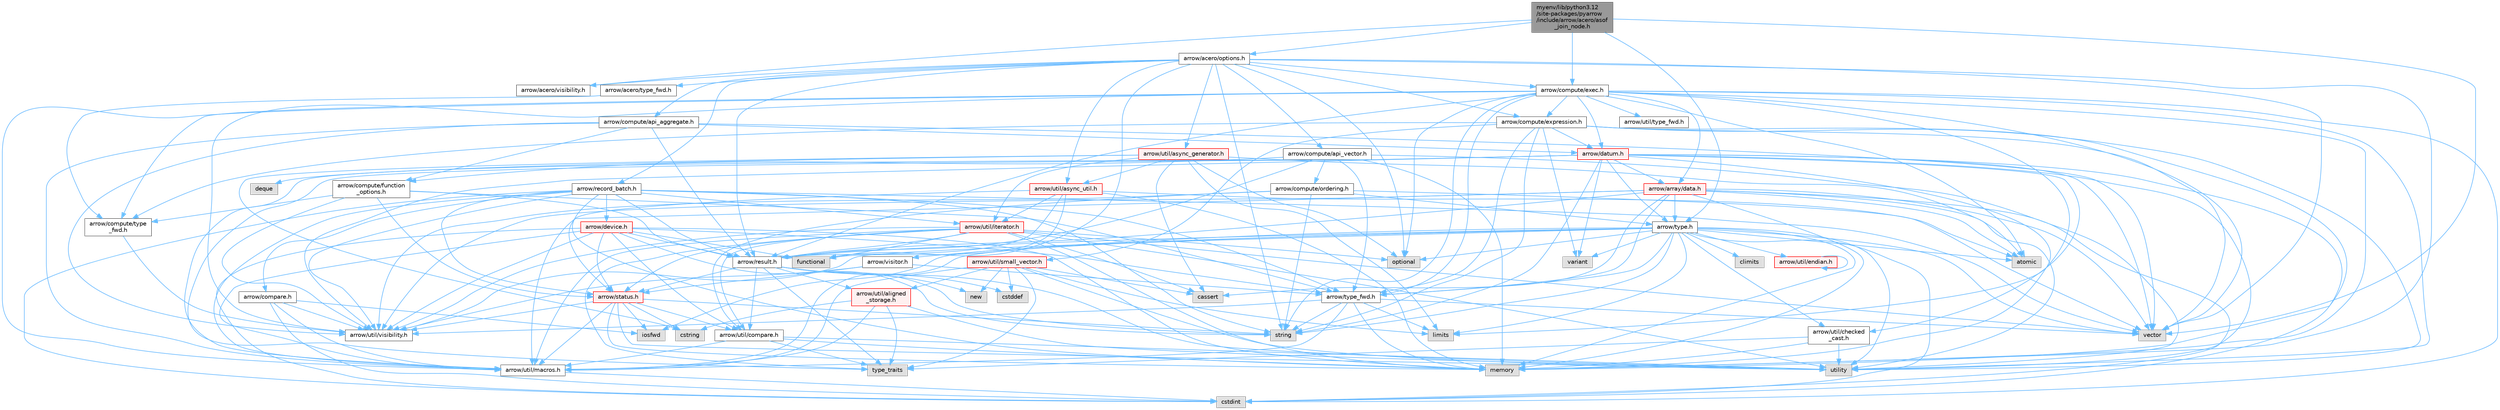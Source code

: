 digraph "myenv/lib/python3.12/site-packages/pyarrow/include/arrow/acero/asof_join_node.h"
{
 // LATEX_PDF_SIZE
  bgcolor="transparent";
  edge [fontname=Helvetica,fontsize=10,labelfontname=Helvetica,labelfontsize=10];
  node [fontname=Helvetica,fontsize=10,shape=box,height=0.2,width=0.4];
  Node1 [id="Node000001",label="myenv/lib/python3.12\l/site-packages/pyarrow\l/include/arrow/acero/asof\l_join_node.h",height=0.2,width=0.4,color="gray40", fillcolor="grey60", style="filled", fontcolor="black",tooltip=" "];
  Node1 -> Node2 [id="edge1_Node000001_Node000002",color="steelblue1",style="solid",tooltip=" "];
  Node2 [id="Node000002",label="vector",height=0.2,width=0.4,color="grey60", fillcolor="#E0E0E0", style="filled",tooltip=" "];
  Node1 -> Node3 [id="edge2_Node000001_Node000003",color="steelblue1",style="solid",tooltip=" "];
  Node3 [id="Node000003",label="arrow/acero/options.h",height=0.2,width=0.4,color="grey40", fillcolor="white", style="filled",URL="$acero_2options_8h.html",tooltip=" "];
  Node3 -> Node4 [id="edge3_Node000003_Node000004",color="steelblue1",style="solid",tooltip=" "];
  Node4 [id="Node000004",label="functional",height=0.2,width=0.4,color="grey60", fillcolor="#E0E0E0", style="filled",tooltip=" "];
  Node3 -> Node5 [id="edge4_Node000003_Node000005",color="steelblue1",style="solid",tooltip=" "];
  Node5 [id="Node000005",label="memory",height=0.2,width=0.4,color="grey60", fillcolor="#E0E0E0", style="filled",tooltip=" "];
  Node3 -> Node6 [id="edge5_Node000003_Node000006",color="steelblue1",style="solid",tooltip=" "];
  Node6 [id="Node000006",label="optional",height=0.2,width=0.4,color="grey60", fillcolor="#E0E0E0", style="filled",tooltip=" "];
  Node3 -> Node7 [id="edge6_Node000003_Node000007",color="steelblue1",style="solid",tooltip=" "];
  Node7 [id="Node000007",label="string",height=0.2,width=0.4,color="grey60", fillcolor="#E0E0E0", style="filled",tooltip=" "];
  Node3 -> Node2 [id="edge7_Node000003_Node000002",color="steelblue1",style="solid",tooltip=" "];
  Node3 -> Node8 [id="edge8_Node000003_Node000008",color="steelblue1",style="solid",tooltip=" "];
  Node8 [id="Node000008",label="arrow/acero/type_fwd.h",height=0.2,width=0.4,color="grey40", fillcolor="white", style="filled",URL="$arrow_2acero_2type__fwd_8h.html",tooltip=" "];
  Node8 -> Node9 [id="edge9_Node000008_Node000009",color="steelblue1",style="solid",tooltip=" "];
  Node9 [id="Node000009",label="arrow/compute/type\l_fwd.h",height=0.2,width=0.4,color="grey40", fillcolor="white", style="filled",URL="$arrow_2compute_2type__fwd_8h.html",tooltip=" "];
  Node9 -> Node10 [id="edge10_Node000009_Node000010",color="steelblue1",style="solid",tooltip=" "];
  Node10 [id="Node000010",label="arrow/util/visibility.h",height=0.2,width=0.4,color="grey40", fillcolor="white", style="filled",URL="$include_2arrow_2util_2visibility_8h.html",tooltip=" "];
  Node3 -> Node11 [id="edge11_Node000003_Node000011",color="steelblue1",style="solid",tooltip=" "];
  Node11 [id="Node000011",label="arrow/acero/visibility.h",height=0.2,width=0.4,color="grey40", fillcolor="white", style="filled",URL="$include_2arrow_2acero_2visibility_8h.html",tooltip=" "];
  Node3 -> Node12 [id="edge12_Node000003_Node000012",color="steelblue1",style="solid",tooltip=" "];
  Node12 [id="Node000012",label="arrow/compute/api_aggregate.h",height=0.2,width=0.4,color="grey40", fillcolor="white", style="filled",URL="$api__aggregate_8h.html",tooltip=" "];
  Node12 -> Node2 [id="edge13_Node000012_Node000002",color="steelblue1",style="solid",tooltip=" "];
  Node12 -> Node13 [id="edge14_Node000012_Node000013",color="steelblue1",style="solid",tooltip=" "];
  Node13 [id="Node000013",label="arrow/compute/function\l_options.h",height=0.2,width=0.4,color="grey40", fillcolor="white", style="filled",URL="$function__options_8h.html",tooltip=" "];
  Node13 -> Node9 [id="edge15_Node000013_Node000009",color="steelblue1",style="solid",tooltip=" "];
  Node13 -> Node14 [id="edge16_Node000013_Node000014",color="steelblue1",style="solid",tooltip=" "];
  Node14 [id="Node000014",label="arrow/result.h",height=0.2,width=0.4,color="grey40", fillcolor="white", style="filled",URL="$result_8h.html",tooltip=" "];
  Node14 -> Node15 [id="edge17_Node000014_Node000015",color="steelblue1",style="solid",tooltip=" "];
  Node15 [id="Node000015",label="cstddef",height=0.2,width=0.4,color="grey60", fillcolor="#E0E0E0", style="filled",tooltip=" "];
  Node14 -> Node16 [id="edge18_Node000014_Node000016",color="steelblue1",style="solid",tooltip=" "];
  Node16 [id="Node000016",label="new",height=0.2,width=0.4,color="grey60", fillcolor="#E0E0E0", style="filled",tooltip=" "];
  Node14 -> Node7 [id="edge19_Node000014_Node000007",color="steelblue1",style="solid",tooltip=" "];
  Node14 -> Node17 [id="edge20_Node000014_Node000017",color="steelblue1",style="solid",tooltip=" "];
  Node17 [id="Node000017",label="type_traits",height=0.2,width=0.4,color="grey60", fillcolor="#E0E0E0", style="filled",tooltip=" "];
  Node14 -> Node18 [id="edge21_Node000014_Node000018",color="steelblue1",style="solid",tooltip=" "];
  Node18 [id="Node000018",label="utility",height=0.2,width=0.4,color="grey60", fillcolor="#E0E0E0", style="filled",tooltip=" "];
  Node14 -> Node19 [id="edge22_Node000014_Node000019",color="steelblue1",style="solid",tooltip=" "];
  Node19 [id="Node000019",label="arrow/status.h",height=0.2,width=0.4,color="red", fillcolor="#FFF0F0", style="filled",URL="$status_8h.html",tooltip=" "];
  Node19 -> Node20 [id="edge23_Node000019_Node000020",color="steelblue1",style="solid",tooltip=" "];
  Node20 [id="Node000020",label="cstring",height=0.2,width=0.4,color="grey60", fillcolor="#E0E0E0", style="filled",tooltip=" "];
  Node19 -> Node21 [id="edge24_Node000019_Node000021",color="steelblue1",style="solid",tooltip=" "];
  Node21 [id="Node000021",label="iosfwd",height=0.2,width=0.4,color="grey60", fillcolor="#E0E0E0", style="filled",tooltip=" "];
  Node19 -> Node5 [id="edge25_Node000019_Node000005",color="steelblue1",style="solid",tooltip=" "];
  Node19 -> Node7 [id="edge26_Node000019_Node000007",color="steelblue1",style="solid",tooltip=" "];
  Node19 -> Node18 [id="edge27_Node000019_Node000018",color="steelblue1",style="solid",tooltip=" "];
  Node19 -> Node22 [id="edge28_Node000019_Node000022",color="steelblue1",style="solid",tooltip=" "];
  Node22 [id="Node000022",label="arrow/util/compare.h",height=0.2,width=0.4,color="grey40", fillcolor="white", style="filled",URL="$util_2compare_8h.html",tooltip=" "];
  Node22 -> Node5 [id="edge29_Node000022_Node000005",color="steelblue1",style="solid",tooltip=" "];
  Node22 -> Node17 [id="edge30_Node000022_Node000017",color="steelblue1",style="solid",tooltip=" "];
  Node22 -> Node18 [id="edge31_Node000022_Node000018",color="steelblue1",style="solid",tooltip=" "];
  Node22 -> Node23 [id="edge32_Node000022_Node000023",color="steelblue1",style="solid",tooltip=" "];
  Node23 [id="Node000023",label="arrow/util/macros.h",height=0.2,width=0.4,color="grey40", fillcolor="white", style="filled",URL="$macros_8h.html",tooltip=" "];
  Node23 -> Node24 [id="edge33_Node000023_Node000024",color="steelblue1",style="solid",tooltip=" "];
  Node24 [id="Node000024",label="cstdint",height=0.2,width=0.4,color="grey60", fillcolor="#E0E0E0", style="filled",tooltip=" "];
  Node19 -> Node23 [id="edge34_Node000019_Node000023",color="steelblue1",style="solid",tooltip=" "];
  Node19 -> Node10 [id="edge35_Node000019_Node000010",color="steelblue1",style="solid",tooltip=" "];
  Node14 -> Node27 [id="edge36_Node000014_Node000027",color="steelblue1",style="solid",tooltip=" "];
  Node27 [id="Node000027",label="arrow/util/aligned\l_storage.h",height=0.2,width=0.4,color="red", fillcolor="#FFF0F0", style="filled",URL="$aligned__storage_8h.html",tooltip=" "];
  Node27 -> Node20 [id="edge37_Node000027_Node000020",color="steelblue1",style="solid",tooltip=" "];
  Node27 -> Node17 [id="edge38_Node000027_Node000017",color="steelblue1",style="solid",tooltip=" "];
  Node27 -> Node18 [id="edge39_Node000027_Node000018",color="steelblue1",style="solid",tooltip=" "];
  Node27 -> Node23 [id="edge40_Node000027_Node000023",color="steelblue1",style="solid",tooltip=" "];
  Node14 -> Node22 [id="edge41_Node000014_Node000022",color="steelblue1",style="solid",tooltip=" "];
  Node13 -> Node19 [id="edge42_Node000013_Node000019",color="steelblue1",style="solid",tooltip=" "];
  Node13 -> Node29 [id="edge43_Node000013_Node000029",color="steelblue1",style="solid",tooltip=" "];
  Node29 [id="Node000029",label="arrow/type_fwd.h",height=0.2,width=0.4,color="grey40", fillcolor="white", style="filled",URL="$arrow_2type__fwd_8h.html",tooltip=" "];
  Node29 -> Node30 [id="edge44_Node000029_Node000030",color="steelblue1",style="solid",tooltip=" "];
  Node30 [id="Node000030",label="limits",height=0.2,width=0.4,color="grey60", fillcolor="#E0E0E0", style="filled",tooltip=" "];
  Node29 -> Node5 [id="edge45_Node000029_Node000005",color="steelblue1",style="solid",tooltip=" "];
  Node29 -> Node7 [id="edge46_Node000029_Node000007",color="steelblue1",style="solid",tooltip=" "];
  Node29 -> Node2 [id="edge47_Node000029_Node000002",color="steelblue1",style="solid",tooltip=" "];
  Node29 -> Node23 [id="edge48_Node000029_Node000023",color="steelblue1",style="solid",tooltip=" "];
  Node29 -> Node10 [id="edge49_Node000029_Node000010",color="steelblue1",style="solid",tooltip=" "];
  Node13 -> Node10 [id="edge50_Node000013_Node000010",color="steelblue1",style="solid",tooltip=" "];
  Node12 -> Node31 [id="edge51_Node000012_Node000031",color="steelblue1",style="solid",tooltip=" "];
  Node31 [id="Node000031",label="arrow/datum.h",height=0.2,width=0.4,color="red", fillcolor="#FFF0F0", style="filled",URL="$datum_8h.html",tooltip=" "];
  Node31 -> Node24 [id="edge52_Node000031_Node000024",color="steelblue1",style="solid",tooltip=" "];
  Node31 -> Node5 [id="edge53_Node000031_Node000005",color="steelblue1",style="solid",tooltip=" "];
  Node31 -> Node7 [id="edge54_Node000031_Node000007",color="steelblue1",style="solid",tooltip=" "];
  Node31 -> Node17 [id="edge55_Node000031_Node000017",color="steelblue1",style="solid",tooltip=" "];
  Node31 -> Node18 [id="edge56_Node000031_Node000018",color="steelblue1",style="solid",tooltip=" "];
  Node31 -> Node32 [id="edge57_Node000031_Node000032",color="steelblue1",style="solid",tooltip=" "];
  Node32 [id="Node000032",label="variant",height=0.2,width=0.4,color="grey60", fillcolor="#E0E0E0", style="filled",tooltip=" "];
  Node31 -> Node2 [id="edge58_Node000031_Node000002",color="steelblue1",style="solid",tooltip=" "];
  Node31 -> Node33 [id="edge59_Node000031_Node000033",color="steelblue1",style="solid",tooltip=" "];
  Node33 [id="Node000033",label="arrow/array/data.h",height=0.2,width=0.4,color="red", fillcolor="#FFF0F0", style="filled",URL="$data_8h.html",tooltip=" "];
  Node33 -> Node34 [id="edge60_Node000033_Node000034",color="steelblue1",style="solid",tooltip=" "];
  Node34 [id="Node000034",label="atomic",height=0.2,width=0.4,color="grey60", fillcolor="#E0E0E0", style="filled",tooltip=" "];
  Node33 -> Node35 [id="edge61_Node000033_Node000035",color="steelblue1",style="solid",tooltip=" "];
  Node35 [id="Node000035",label="cassert",height=0.2,width=0.4,color="grey60", fillcolor="#E0E0E0", style="filled",tooltip=" "];
  Node33 -> Node24 [id="edge62_Node000033_Node000024",color="steelblue1",style="solid",tooltip=" "];
  Node33 -> Node5 [id="edge63_Node000033_Node000005",color="steelblue1",style="solid",tooltip=" "];
  Node33 -> Node18 [id="edge64_Node000033_Node000018",color="steelblue1",style="solid",tooltip=" "];
  Node33 -> Node2 [id="edge65_Node000033_Node000002",color="steelblue1",style="solid",tooltip=" "];
  Node33 -> Node14 [id="edge66_Node000033_Node000014",color="steelblue1",style="solid",tooltip=" "];
  Node33 -> Node43 [id="edge67_Node000033_Node000043",color="steelblue1",style="solid",tooltip=" "];
  Node43 [id="Node000043",label="arrow/type.h",height=0.2,width=0.4,color="grey40", fillcolor="white", style="filled",URL="$type_8h.html",tooltip=" "];
  Node43 -> Node34 [id="edge68_Node000043_Node000034",color="steelblue1",style="solid",tooltip=" "];
  Node43 -> Node44 [id="edge69_Node000043_Node000044",color="steelblue1",style="solid",tooltip=" "];
  Node44 [id="Node000044",label="climits",height=0.2,width=0.4,color="grey60", fillcolor="#E0E0E0", style="filled",tooltip=" "];
  Node43 -> Node24 [id="edge70_Node000043_Node000024",color="steelblue1",style="solid",tooltip=" "];
  Node43 -> Node21 [id="edge71_Node000043_Node000021",color="steelblue1",style="solid",tooltip=" "];
  Node43 -> Node30 [id="edge72_Node000043_Node000030",color="steelblue1",style="solid",tooltip=" "];
  Node43 -> Node5 [id="edge73_Node000043_Node000005",color="steelblue1",style="solid",tooltip=" "];
  Node43 -> Node6 [id="edge74_Node000043_Node000006",color="steelblue1",style="solid",tooltip=" "];
  Node43 -> Node7 [id="edge75_Node000043_Node000007",color="steelblue1",style="solid",tooltip=" "];
  Node43 -> Node18 [id="edge76_Node000043_Node000018",color="steelblue1",style="solid",tooltip=" "];
  Node43 -> Node32 [id="edge77_Node000043_Node000032",color="steelblue1",style="solid",tooltip=" "];
  Node43 -> Node2 [id="edge78_Node000043_Node000002",color="steelblue1",style="solid",tooltip=" "];
  Node43 -> Node14 [id="edge79_Node000043_Node000014",color="steelblue1",style="solid",tooltip=" "];
  Node43 -> Node29 [id="edge80_Node000043_Node000029",color="steelblue1",style="solid",tooltip=" "];
  Node43 -> Node45 [id="edge81_Node000043_Node000045",color="steelblue1",style="solid",tooltip=" "];
  Node45 [id="Node000045",label="arrow/util/checked\l_cast.h",height=0.2,width=0.4,color="grey40", fillcolor="white", style="filled",URL="$checked__cast_8h.html",tooltip=" "];
  Node45 -> Node5 [id="edge82_Node000045_Node000005",color="steelblue1",style="solid",tooltip=" "];
  Node45 -> Node17 [id="edge83_Node000045_Node000017",color="steelblue1",style="solid",tooltip=" "];
  Node45 -> Node18 [id="edge84_Node000045_Node000018",color="steelblue1",style="solid",tooltip=" "];
  Node43 -> Node46 [id="edge85_Node000043_Node000046",color="steelblue1",style="solid",tooltip=" "];
  Node46 [id="Node000046",label="arrow/util/endian.h",height=0.2,width=0.4,color="red", fillcolor="#FFF0F0", style="filled",URL="$endian_8h.html",tooltip=" "];
  Node46 -> Node46 [id="edge86_Node000046_Node000046",color="steelblue1",style="solid",tooltip=" "];
  Node43 -> Node23 [id="edge87_Node000043_Node000023",color="steelblue1",style="solid",tooltip=" "];
  Node43 -> Node10 [id="edge88_Node000043_Node000010",color="steelblue1",style="solid",tooltip=" "];
  Node43 -> Node51 [id="edge89_Node000043_Node000051",color="steelblue1",style="solid",tooltip=" "];
  Node51 [id="Node000051",label="arrow/visitor.h",height=0.2,width=0.4,color="grey40", fillcolor="white", style="filled",URL="$visitor_8h.html",tooltip=" "];
  Node51 -> Node19 [id="edge90_Node000051_Node000019",color="steelblue1",style="solid",tooltip=" "];
  Node51 -> Node29 [id="edge91_Node000051_Node000029",color="steelblue1",style="solid",tooltip=" "];
  Node51 -> Node10 [id="edge92_Node000051_Node000010",color="steelblue1",style="solid",tooltip=" "];
  Node33 -> Node29 [id="edge93_Node000033_Node000029",color="steelblue1",style="solid",tooltip=" "];
  Node33 -> Node23 [id="edge94_Node000033_Node000023",color="steelblue1",style="solid",tooltip=" "];
  Node33 -> Node10 [id="edge95_Node000033_Node000010",color="steelblue1",style="solid",tooltip=" "];
  Node31 -> Node43 [id="edge96_Node000031_Node000043",color="steelblue1",style="solid",tooltip=" "];
  Node31 -> Node45 [id="edge97_Node000031_Node000045",color="steelblue1",style="solid",tooltip=" "];
  Node31 -> Node23 [id="edge98_Node000031_Node000023",color="steelblue1",style="solid",tooltip=" "];
  Node31 -> Node10 [id="edge99_Node000031_Node000010",color="steelblue1",style="solid",tooltip=" "];
  Node12 -> Node14 [id="edge100_Node000012_Node000014",color="steelblue1",style="solid",tooltip=" "];
  Node12 -> Node23 [id="edge101_Node000012_Node000023",color="steelblue1",style="solid",tooltip=" "];
  Node12 -> Node10 [id="edge102_Node000012_Node000010",color="steelblue1",style="solid",tooltip=" "];
  Node3 -> Node65 [id="edge103_Node000003_Node000065",color="steelblue1",style="solid",tooltip=" "];
  Node65 [id="Node000065",label="arrow/compute/api_vector.h",height=0.2,width=0.4,color="grey40", fillcolor="white", style="filled",URL="$api__vector_8h.html",tooltip=" "];
  Node65 -> Node5 [id="edge104_Node000065_Node000005",color="steelblue1",style="solid",tooltip=" "];
  Node65 -> Node18 [id="edge105_Node000065_Node000018",color="steelblue1",style="solid",tooltip=" "];
  Node65 -> Node13 [id="edge106_Node000065_Node000013",color="steelblue1",style="solid",tooltip=" "];
  Node65 -> Node66 [id="edge107_Node000065_Node000066",color="steelblue1",style="solid",tooltip=" "];
  Node66 [id="Node000066",label="arrow/compute/ordering.h",height=0.2,width=0.4,color="grey40", fillcolor="white", style="filled",URL="$ordering_8h.html",tooltip=" "];
  Node66 -> Node7 [id="edge108_Node000066_Node000007",color="steelblue1",style="solid",tooltip=" "];
  Node66 -> Node2 [id="edge109_Node000066_Node000002",color="steelblue1",style="solid",tooltip=" "];
  Node66 -> Node43 [id="edge110_Node000066_Node000043",color="steelblue1",style="solid",tooltip=" "];
  Node66 -> Node22 [id="edge111_Node000066_Node000022",color="steelblue1",style="solid",tooltip=" "];
  Node66 -> Node10 [id="edge112_Node000066_Node000010",color="steelblue1",style="solid",tooltip=" "];
  Node65 -> Node14 [id="edge113_Node000065_Node000014",color="steelblue1",style="solid",tooltip=" "];
  Node65 -> Node29 [id="edge114_Node000065_Node000029",color="steelblue1",style="solid",tooltip=" "];
  Node3 -> Node67 [id="edge115_Node000003_Node000067",color="steelblue1",style="solid",tooltip=" "];
  Node67 [id="Node000067",label="arrow/compute/exec.h",height=0.2,width=0.4,color="grey40", fillcolor="white", style="filled",URL="$exec_8h.html",tooltip=" "];
  Node67 -> Node34 [id="edge116_Node000067_Node000034",color="steelblue1",style="solid",tooltip=" "];
  Node67 -> Node24 [id="edge117_Node000067_Node000024",color="steelblue1",style="solid",tooltip=" "];
  Node67 -> Node30 [id="edge118_Node000067_Node000030",color="steelblue1",style="solid",tooltip=" "];
  Node67 -> Node5 [id="edge119_Node000067_Node000005",color="steelblue1",style="solid",tooltip=" "];
  Node67 -> Node6 [id="edge120_Node000067_Node000006",color="steelblue1",style="solid",tooltip=" "];
  Node67 -> Node7 [id="edge121_Node000067_Node000007",color="steelblue1",style="solid",tooltip=" "];
  Node67 -> Node18 [id="edge122_Node000067_Node000018",color="steelblue1",style="solid",tooltip=" "];
  Node67 -> Node2 [id="edge123_Node000067_Node000002",color="steelblue1",style="solid",tooltip=" "];
  Node67 -> Node33 [id="edge124_Node000067_Node000033",color="steelblue1",style="solid",tooltip=" "];
  Node67 -> Node68 [id="edge125_Node000067_Node000068",color="steelblue1",style="solid",tooltip=" "];
  Node68 [id="Node000068",label="arrow/compute/expression.h",height=0.2,width=0.4,color="grey40", fillcolor="white", style="filled",URL="$expression_8h.html",tooltip=" "];
  Node68 -> Node5 [id="edge126_Node000068_Node000005",color="steelblue1",style="solid",tooltip=" "];
  Node68 -> Node7 [id="edge127_Node000068_Node000007",color="steelblue1",style="solid",tooltip=" "];
  Node68 -> Node18 [id="edge128_Node000068_Node000018",color="steelblue1",style="solid",tooltip=" "];
  Node68 -> Node32 [id="edge129_Node000068_Node000032",color="steelblue1",style="solid",tooltip=" "];
  Node68 -> Node2 [id="edge130_Node000068_Node000002",color="steelblue1",style="solid",tooltip=" "];
  Node68 -> Node9 [id="edge131_Node000068_Node000009",color="steelblue1",style="solid",tooltip=" "];
  Node68 -> Node31 [id="edge132_Node000068_Node000031",color="steelblue1",style="solid",tooltip=" "];
  Node68 -> Node29 [id="edge133_Node000068_Node000029",color="steelblue1",style="solid",tooltip=" "];
  Node68 -> Node69 [id="edge134_Node000068_Node000069",color="steelblue1",style="solid",tooltip=" "];
  Node69 [id="Node000069",label="arrow/util/small_vector.h",height=0.2,width=0.4,color="red", fillcolor="#FFF0F0", style="filled",URL="$small__vector_8h.html",tooltip=" "];
  Node69 -> Node35 [id="edge135_Node000069_Node000035",color="steelblue1",style="solid",tooltip=" "];
  Node69 -> Node15 [id="edge136_Node000069_Node000015",color="steelblue1",style="solid",tooltip=" "];
  Node69 -> Node30 [id="edge137_Node000069_Node000030",color="steelblue1",style="solid",tooltip=" "];
  Node69 -> Node16 [id="edge138_Node000069_Node000016",color="steelblue1",style="solid",tooltip=" "];
  Node69 -> Node17 [id="edge139_Node000069_Node000017",color="steelblue1",style="solid",tooltip=" "];
  Node69 -> Node18 [id="edge140_Node000069_Node000018",color="steelblue1",style="solid",tooltip=" "];
  Node69 -> Node27 [id="edge141_Node000069_Node000027",color="steelblue1",style="solid",tooltip=" "];
  Node69 -> Node23 [id="edge142_Node000069_Node000023",color="steelblue1",style="solid",tooltip=" "];
  Node67 -> Node9 [id="edge143_Node000067_Node000009",color="steelblue1",style="solid",tooltip=" "];
  Node67 -> Node31 [id="edge144_Node000067_Node000031",color="steelblue1",style="solid",tooltip=" "];
  Node67 -> Node14 [id="edge145_Node000067_Node000014",color="steelblue1",style="solid",tooltip=" "];
  Node67 -> Node29 [id="edge146_Node000067_Node000029",color="steelblue1",style="solid",tooltip=" "];
  Node67 -> Node23 [id="edge147_Node000067_Node000023",color="steelblue1",style="solid",tooltip=" "];
  Node67 -> Node71 [id="edge148_Node000067_Node000071",color="steelblue1",style="solid",tooltip=" "];
  Node71 [id="Node000071",label="arrow/util/type_fwd.h",height=0.2,width=0.4,color="grey40", fillcolor="white", style="filled",URL="$arrow_2util_2type__fwd_8h.html",tooltip=" "];
  Node67 -> Node10 [id="edge149_Node000067_Node000010",color="steelblue1",style="solid",tooltip=" "];
  Node3 -> Node68 [id="edge150_Node000003_Node000068",color="steelblue1",style="solid",tooltip=" "];
  Node3 -> Node72 [id="edge151_Node000003_Node000072",color="steelblue1",style="solid",tooltip=" "];
  Node72 [id="Node000072",label="arrow/record_batch.h",height=0.2,width=0.4,color="grey40", fillcolor="white", style="filled",URL="$record__batch_8h.html",tooltip=" "];
  Node72 -> Node24 [id="edge152_Node000072_Node000024",color="steelblue1",style="solid",tooltip=" "];
  Node72 -> Node5 [id="edge153_Node000072_Node000005",color="steelblue1",style="solid",tooltip=" "];
  Node72 -> Node7 [id="edge154_Node000072_Node000007",color="steelblue1",style="solid",tooltip=" "];
  Node72 -> Node2 [id="edge155_Node000072_Node000002",color="steelblue1",style="solid",tooltip=" "];
  Node72 -> Node57 [id="edge156_Node000072_Node000057",color="steelblue1",style="solid",tooltip=" "];
  Node57 [id="Node000057",label="arrow/compare.h",height=0.2,width=0.4,color="grey40", fillcolor="white", style="filled",URL="$compare_8h.html",tooltip=" "];
  Node57 -> Node24 [id="edge157_Node000057_Node000024",color="steelblue1",style="solid",tooltip=" "];
  Node57 -> Node21 [id="edge158_Node000057_Node000021",color="steelblue1",style="solid",tooltip=" "];
  Node57 -> Node23 [id="edge159_Node000057_Node000023",color="steelblue1",style="solid",tooltip=" "];
  Node57 -> Node10 [id="edge160_Node000057_Node000010",color="steelblue1",style="solid",tooltip=" "];
  Node72 -> Node39 [id="edge161_Node000072_Node000039",color="steelblue1",style="solid",tooltip=" "];
  Node39 [id="Node000039",label="arrow/device.h",height=0.2,width=0.4,color="red", fillcolor="#FFF0F0", style="filled",URL="$device_8h.html",tooltip=" "];
  Node39 -> Node24 [id="edge162_Node000039_Node000024",color="steelblue1",style="solid",tooltip=" "];
  Node39 -> Node4 [id="edge163_Node000039_Node000004",color="steelblue1",style="solid",tooltip=" "];
  Node39 -> Node5 [id="edge164_Node000039_Node000005",color="steelblue1",style="solid",tooltip=" "];
  Node39 -> Node7 [id="edge165_Node000039_Node000007",color="steelblue1",style="solid",tooltip=" "];
  Node39 -> Node14 [id="edge166_Node000039_Node000014",color="steelblue1",style="solid",tooltip=" "];
  Node39 -> Node19 [id="edge167_Node000039_Node000019",color="steelblue1",style="solid",tooltip=" "];
  Node39 -> Node29 [id="edge168_Node000039_Node000029",color="steelblue1",style="solid",tooltip=" "];
  Node39 -> Node22 [id="edge169_Node000039_Node000022",color="steelblue1",style="solid",tooltip=" "];
  Node39 -> Node23 [id="edge170_Node000039_Node000023",color="steelblue1",style="solid",tooltip=" "];
  Node39 -> Node10 [id="edge171_Node000039_Node000010",color="steelblue1",style="solid",tooltip=" "];
  Node72 -> Node14 [id="edge172_Node000072_Node000014",color="steelblue1",style="solid",tooltip=" "];
  Node72 -> Node19 [id="edge173_Node000072_Node000019",color="steelblue1",style="solid",tooltip=" "];
  Node72 -> Node29 [id="edge174_Node000072_Node000029",color="steelblue1",style="solid",tooltip=" "];
  Node72 -> Node73 [id="edge175_Node000072_Node000073",color="steelblue1",style="solid",tooltip=" "];
  Node73 [id="Node000073",label="arrow/util/iterator.h",height=0.2,width=0.4,color="red", fillcolor="#FFF0F0", style="filled",URL="$iterator_8h.html",tooltip=" "];
  Node73 -> Node35 [id="edge176_Node000073_Node000035",color="steelblue1",style="solid",tooltip=" "];
  Node73 -> Node4 [id="edge177_Node000073_Node000004",color="steelblue1",style="solid",tooltip=" "];
  Node73 -> Node5 [id="edge178_Node000073_Node000005",color="steelblue1",style="solid",tooltip=" "];
  Node73 -> Node6 [id="edge179_Node000073_Node000006",color="steelblue1",style="solid",tooltip=" "];
  Node73 -> Node17 [id="edge180_Node000073_Node000017",color="steelblue1",style="solid",tooltip=" "];
  Node73 -> Node18 [id="edge181_Node000073_Node000018",color="steelblue1",style="solid",tooltip=" "];
  Node73 -> Node2 [id="edge182_Node000073_Node000002",color="steelblue1",style="solid",tooltip=" "];
  Node73 -> Node14 [id="edge183_Node000073_Node000014",color="steelblue1",style="solid",tooltip=" "];
  Node73 -> Node19 [id="edge184_Node000073_Node000019",color="steelblue1",style="solid",tooltip=" "];
  Node73 -> Node22 [id="edge185_Node000073_Node000022",color="steelblue1",style="solid",tooltip=" "];
  Node73 -> Node23 [id="edge186_Node000073_Node000023",color="steelblue1",style="solid",tooltip=" "];
  Node73 -> Node10 [id="edge187_Node000073_Node000010",color="steelblue1",style="solid",tooltip=" "];
  Node72 -> Node23 [id="edge188_Node000072_Node000023",color="steelblue1",style="solid",tooltip=" "];
  Node72 -> Node10 [id="edge189_Node000072_Node000010",color="steelblue1",style="solid",tooltip=" "];
  Node3 -> Node14 [id="edge190_Node000003_Node000014",color="steelblue1",style="solid",tooltip=" "];
  Node3 -> Node76 [id="edge191_Node000003_Node000076",color="steelblue1",style="solid",tooltip=" "];
  Node76 [id="Node000076",label="arrow/util/async_generator.h",height=0.2,width=0.4,color="red", fillcolor="#FFF0F0", style="filled",URL="$async__generator_8h.html",tooltip=" "];
  Node76 -> Node34 [id="edge192_Node000076_Node000034",color="steelblue1",style="solid",tooltip=" "];
  Node76 -> Node35 [id="edge193_Node000076_Node000035",color="steelblue1",style="solid",tooltip=" "];
  Node76 -> Node20 [id="edge194_Node000076_Node000020",color="steelblue1",style="solid",tooltip=" "];
  Node76 -> Node77 [id="edge195_Node000076_Node000077",color="steelblue1",style="solid",tooltip=" "];
  Node77 [id="Node000077",label="deque",height=0.2,width=0.4,color="grey60", fillcolor="#E0E0E0", style="filled",tooltip=" "];
  Node76 -> Node30 [id="edge196_Node000076_Node000030",color="steelblue1",style="solid",tooltip=" "];
  Node76 -> Node6 [id="edge197_Node000076_Node000006",color="steelblue1",style="solid",tooltip=" "];
  Node76 -> Node80 [id="edge198_Node000076_Node000080",color="steelblue1",style="solid",tooltip=" "];
  Node80 [id="Node000080",label="arrow/util/async_util.h",height=0.2,width=0.4,color="red", fillcolor="#FFF0F0", style="filled",URL="$async__util_8h.html",tooltip=" "];
  Node80 -> Node34 [id="edge199_Node000080_Node000034",color="steelblue1",style="solid",tooltip=" "];
  Node80 -> Node4 [id="edge200_Node000080_Node000004",color="steelblue1",style="solid",tooltip=" "];
  Node80 -> Node5 [id="edge201_Node000080_Node000005",color="steelblue1",style="solid",tooltip=" "];
  Node80 -> Node14 [id="edge202_Node000080_Node000014",color="steelblue1",style="solid",tooltip=" "];
  Node80 -> Node19 [id="edge203_Node000080_Node000019",color="steelblue1",style="solid",tooltip=" "];
  Node80 -> Node73 [id="edge204_Node000080_Node000073",color="steelblue1",style="solid",tooltip=" "];
  Node76 -> Node73 [id="edge205_Node000076_Node000073",color="steelblue1",style="solid",tooltip=" "];
  Node3 -> Node80 [id="edge206_Node000003_Node000080",color="steelblue1",style="solid",tooltip=" "];
  Node1 -> Node11 [id="edge207_Node000001_Node000011",color="steelblue1",style="solid",tooltip=" "];
  Node1 -> Node67 [id="edge208_Node000001_Node000067",color="steelblue1",style="solid",tooltip=" "];
  Node1 -> Node43 [id="edge209_Node000001_Node000043",color="steelblue1",style="solid",tooltip=" "];
}
